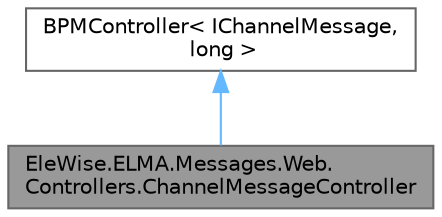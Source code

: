 digraph "EleWise.ELMA.Messages.Web.Controllers.ChannelMessageController"
{
 // LATEX_PDF_SIZE
  bgcolor="transparent";
  edge [fontname=Helvetica,fontsize=10,labelfontname=Helvetica,labelfontsize=10];
  node [fontname=Helvetica,fontsize=10,shape=box,height=0.2,width=0.4];
  Node1 [id="Node000001",label="EleWise.ELMA.Messages.Web.\lControllers.ChannelMessageController",height=0.2,width=0.4,color="gray40", fillcolor="grey60", style="filled", fontcolor="black",tooltip="Управление сообщенияим по инфоканалам"];
  Node2 -> Node1 [id="edge1_Node000001_Node000002",dir="back",color="steelblue1",style="solid",tooltip=" "];
  Node2 [id="Node000002",label="BPMController\< IChannelMessage,\l long \>",height=0.2,width=0.4,color="gray40", fillcolor="white", style="filled",tooltip=" "];
}

